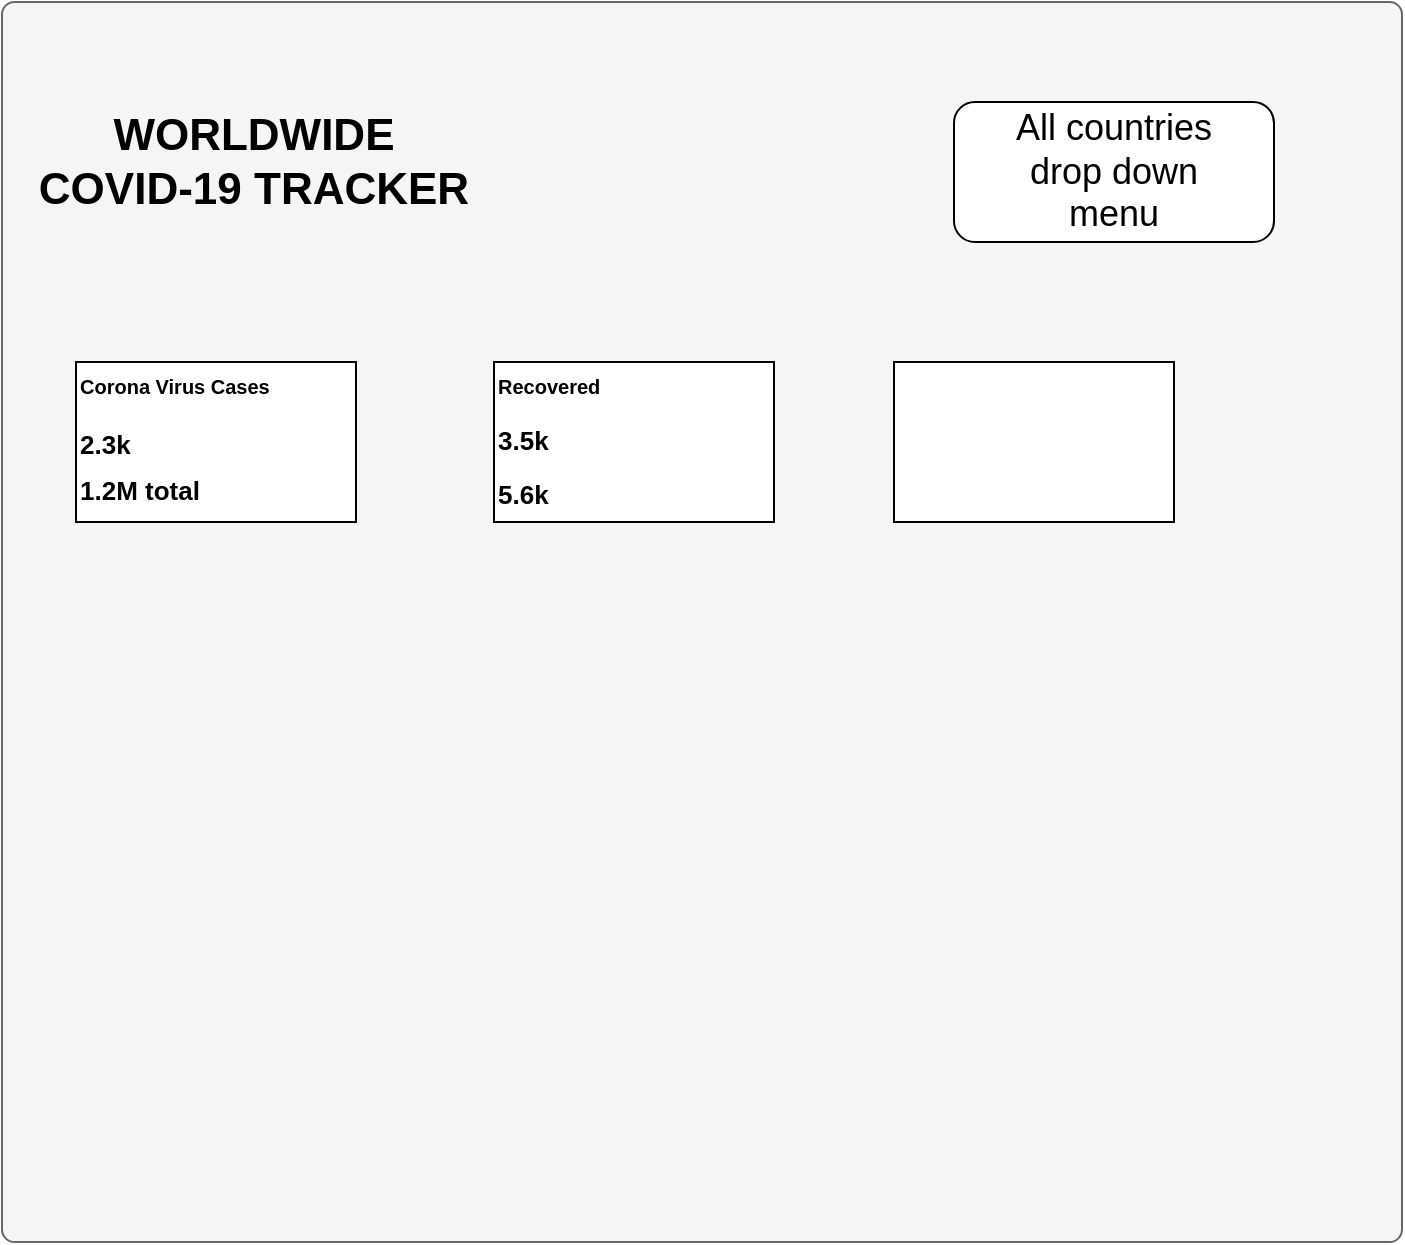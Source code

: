 <mxfile version="15.2.9" type="github">
  <diagram id="C5RBs43oDa-KdzZeNtuy" name="Page-1">
    <mxGraphModel dx="1027" dy="464" grid="1" gridSize="10" guides="1" tooltips="1" connect="1" arrows="1" fold="1" page="1" pageScale="1" pageWidth="827" pageHeight="1169" math="0" shadow="0">
      <root>
        <mxCell id="WIyWlLk6GJQsqaUBKTNV-0" />
        <mxCell id="WIyWlLk6GJQsqaUBKTNV-1" parent="WIyWlLk6GJQsqaUBKTNV-0" />
        <mxCell id="AHUf4vQHbIHXInVDXUCR-1" value="" style="rounded=1;whiteSpace=wrap;html=1;arcSize=1;fillColor=#f5f5f5;strokeColor=#666666;fontColor=#333333;" vertex="1" parent="WIyWlLk6GJQsqaUBKTNV-1">
          <mxGeometry x="64" y="70" width="700" height="620" as="geometry" />
        </mxCell>
        <mxCell id="AHUf4vQHbIHXInVDXUCR-3" value="&lt;div style=&quot;font-size: 22px;&quot;&gt;&lt;b style=&quot;font-size: 22px;&quot;&gt;WORLDWIDE &lt;br style=&quot;font-size: 22px;&quot;&gt;&lt;/b&gt;&lt;/div&gt;&lt;div style=&quot;font-size: 22px;&quot;&gt;&lt;b style=&quot;font-size: 22px;&quot;&gt;COVID-19 TRACKER&lt;br style=&quot;font-size: 22px;&quot;&gt;&lt;/b&gt;&lt;/div&gt;" style="text;html=1;strokeColor=none;fillColor=none;align=center;verticalAlign=middle;whiteSpace=wrap;rounded=0;fontSize=22;" vertex="1" parent="WIyWlLk6GJQsqaUBKTNV-1">
          <mxGeometry x="80" y="120" width="220" height="60" as="geometry" />
        </mxCell>
        <mxCell id="AHUf4vQHbIHXInVDXUCR-5" value="" style="rounded=1;whiteSpace=wrap;html=1;fontSize=22;" vertex="1" parent="WIyWlLk6GJQsqaUBKTNV-1">
          <mxGeometry x="540" y="120" width="160" height="70" as="geometry" />
        </mxCell>
        <mxCell id="AHUf4vQHbIHXInVDXUCR-7" value="All countries drop down menu" style="text;html=1;strokeColor=none;fillColor=none;align=center;verticalAlign=middle;whiteSpace=wrap;rounded=0;fontSize=18;" vertex="1" parent="WIyWlLk6GJQsqaUBKTNV-1">
          <mxGeometry x="555.88" y="130" width="128.25" height="50" as="geometry" />
        </mxCell>
        <mxCell id="AHUf4vQHbIHXInVDXUCR-11" value="" style="rounded=0;whiteSpace=wrap;html=1;fontSize=18;spacingBottom=0;" vertex="1" parent="WIyWlLk6GJQsqaUBKTNV-1">
          <mxGeometry x="101" y="250" width="140" height="80" as="geometry" />
        </mxCell>
        <mxCell id="AHUf4vQHbIHXInVDXUCR-13" value="" style="rounded=0;whiteSpace=wrap;html=1;fontSize=18;" vertex="1" parent="WIyWlLk6GJQsqaUBKTNV-1">
          <mxGeometry x="310" y="250" width="140" height="80" as="geometry" />
        </mxCell>
        <mxCell id="AHUf4vQHbIHXInVDXUCR-14" value="" style="rounded=0;whiteSpace=wrap;html=1;fontSize=18;" vertex="1" parent="WIyWlLk6GJQsqaUBKTNV-1">
          <mxGeometry x="510" y="250" width="140" height="80" as="geometry" />
        </mxCell>
        <mxCell id="AHUf4vQHbIHXInVDXUCR-15" value="&lt;font style=&quot;font-size: 10px&quot;&gt;&lt;b&gt;&lt;font style=&quot;font-size: 10px&quot;&gt;Corona Virus Cases&lt;br&gt;&lt;/font&gt;&lt;/b&gt;&lt;/font&gt;" style="text;html=1;strokeColor=none;fillColor=none;align=left;verticalAlign=middle;whiteSpace=wrap;rounded=0;fontSize=18;" vertex="1" parent="WIyWlLk6GJQsqaUBKTNV-1">
          <mxGeometry x="101" y="250" width="129" height="20" as="geometry" />
        </mxCell>
        <mxCell id="AHUf4vQHbIHXInVDXUCR-16" value="&lt;b&gt;&lt;font style=&quot;font-size: 13px&quot;&gt;2.3k&lt;/font&gt;&lt;/b&gt;" style="text;html=1;strokeColor=none;fillColor=none;align=left;verticalAlign=middle;whiteSpace=wrap;rounded=0;fontSize=18;" vertex="1" parent="WIyWlLk6GJQsqaUBKTNV-1">
          <mxGeometry x="101" y="277.5" width="100.5" height="25" as="geometry" />
        </mxCell>
        <mxCell id="AHUf4vQHbIHXInVDXUCR-17" value="&lt;b&gt;&lt;font style=&quot;font-size: 13px&quot;&gt;1.2M total&lt;/font&gt;&lt;/b&gt;" style="text;html=1;strokeColor=none;fillColor=none;align=left;verticalAlign=middle;whiteSpace=wrap;rounded=0;fontSize=18;" vertex="1" parent="WIyWlLk6GJQsqaUBKTNV-1">
          <mxGeometry x="101" y="300" width="100.5" height="25" as="geometry" />
        </mxCell>
        <mxCell id="AHUf4vQHbIHXInVDXUCR-18" value="&lt;div align=&quot;left&quot;&gt;&lt;b&gt;&lt;font style=&quot;font-size: 10px&quot;&gt;Recovered&lt;/font&gt;&lt;/b&gt;&lt;/div&gt;" style="text;html=1;strokeColor=none;fillColor=none;align=left;verticalAlign=middle;whiteSpace=wrap;rounded=0;fontSize=18;" vertex="1" parent="WIyWlLk6GJQsqaUBKTNV-1">
          <mxGeometry x="310" y="250" width="129" height="20" as="geometry" />
        </mxCell>
        <mxCell id="AHUf4vQHbIHXInVDXUCR-19" value="&lt;b&gt;&lt;font style=&quot;font-size: 13px&quot;&gt;3.5k&lt;/font&gt;&lt;/b&gt;" style="text;html=1;strokeColor=none;fillColor=none;align=left;verticalAlign=middle;whiteSpace=wrap;rounded=0;fontSize=18;" vertex="1" parent="WIyWlLk6GJQsqaUBKTNV-1">
          <mxGeometry x="310" y="277.5" width="129" height="20" as="geometry" />
        </mxCell>
        <mxCell id="AHUf4vQHbIHXInVDXUCR-20" value="&lt;div align=&quot;left&quot;&gt;&lt;font style=&quot;font-size: 13px&quot;&gt;&lt;b&gt;5.6k&lt;/b&gt;&lt;/font&gt;&lt;/div&gt;" style="text;html=1;strokeColor=none;fillColor=none;align=left;verticalAlign=middle;whiteSpace=wrap;rounded=0;fontSize=18;" vertex="1" parent="WIyWlLk6GJQsqaUBKTNV-1">
          <mxGeometry x="310" y="305" width="129" height="20" as="geometry" />
        </mxCell>
      </root>
    </mxGraphModel>
  </diagram>
</mxfile>
